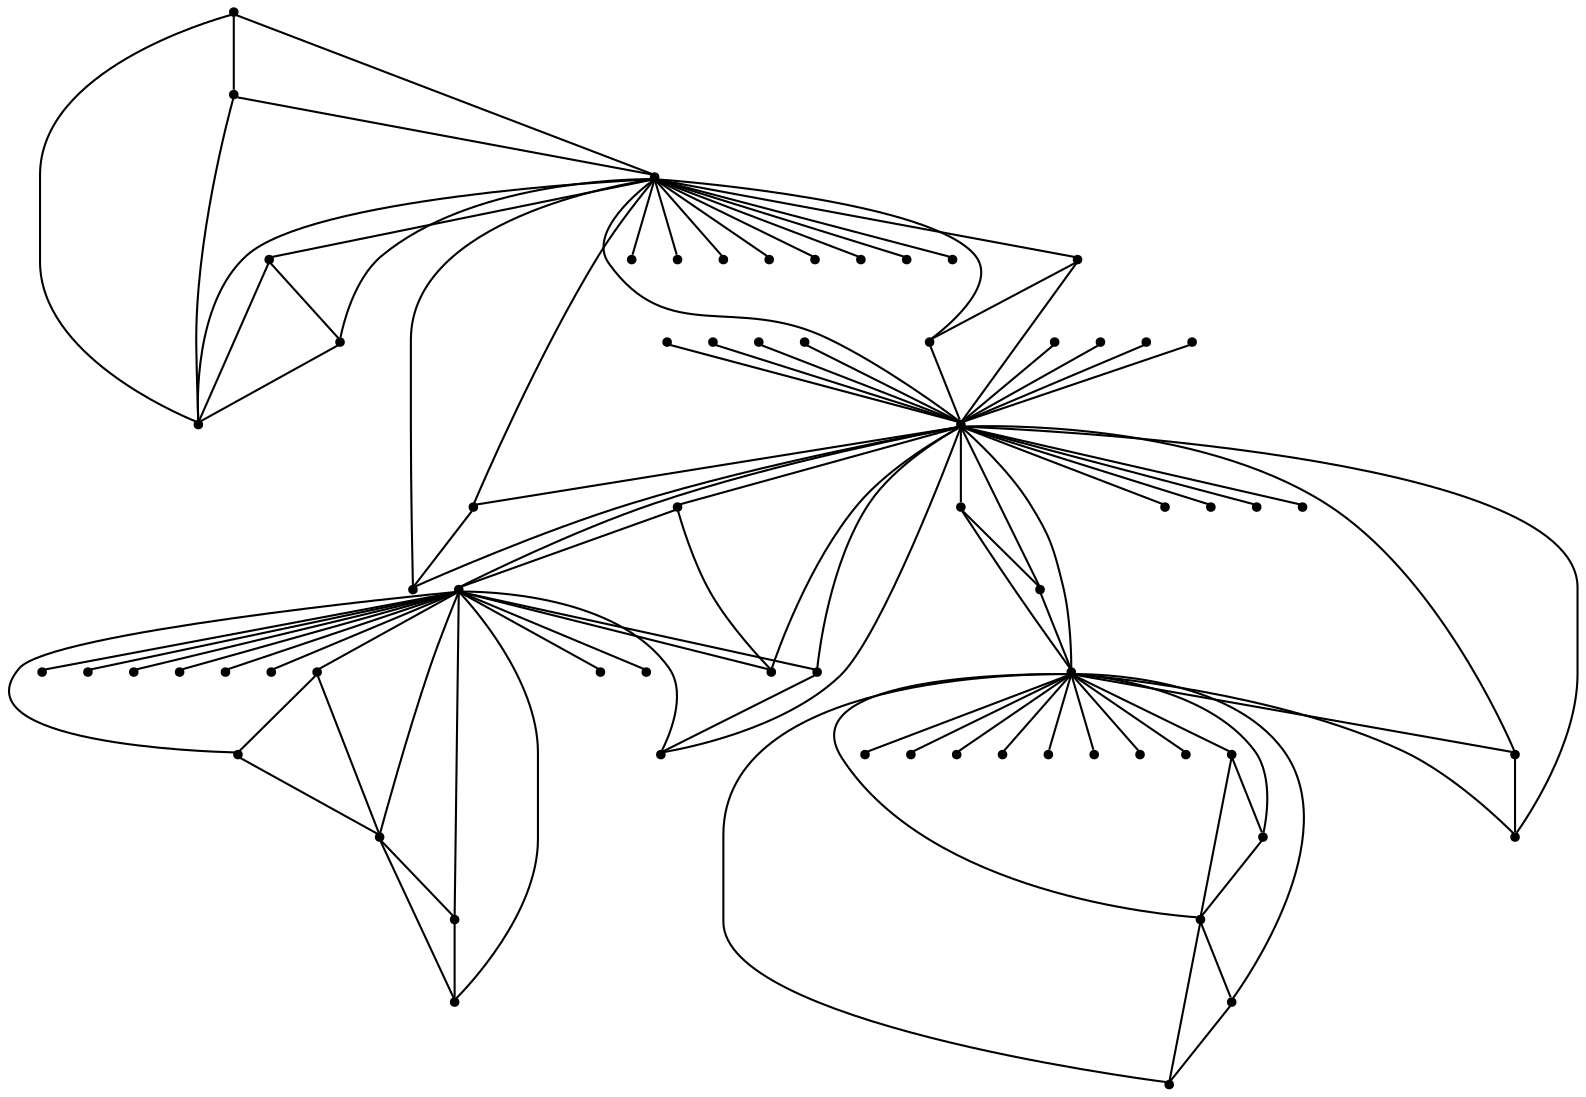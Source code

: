graph {
  node [shape=point,comment="{\"directed\":false,\"doi\":\"10.1007/978-3-030-92931-2_21\",\"figure\":\"1 (3)\"}"]

  v0 [pos="1474.7099941857057,457.32186482498025"]
  v1 [pos="1423.047584227044,457.32186482498025"]
  v2 [pos="1319.7238135186128,508.98376880196554"]
  v3 [pos="1474.7099941857055,508.98376880196554"]
  v4 [pos="1474.7099941857055,560.6454184283973"]
  v5 [pos="1423.047584227044,560.6454184283973"]
  v6 [pos="1319.7238135186128,457.32186482498025"]
  v7 [pos="1277.9796705987994,457.32186482498025"]
  v8 [pos="1319.7238135186128,560.6454184283973"]
  v9 [pos="1216.3989936012897,508.98376880196554"]
  v10 [pos="1277.9796705987994,560.6454184283973"]
  v11 [pos="1358.470620987609,560.6454184283973"]
  v12 [pos="1371.3862234772744,560.6454184283973"]
  v13 [pos="1384.3007767580477,560.6454184283973"]
  v14 [pos="1358.470620987609,457.32186482498025"]
  v15 [pos="1371.3862234772744,457.32186482498025"]
  v16 [pos="1384.3007767580477,457.32186482498025"]
  v17 [pos="1397.2173648681874,560.6454184283973"]
  v18 [pos="1397.2173648681874,457.32186482498025"]
  v19 [pos="1290.896258708939,431.49307481619246"]
  v20 [pos="1277.9796705987994,431.49307481619246"]
  v21 [pos="1265.065117318026,431.49307481619246"]
  v22 [pos="1252.1495148283607,431.49307481619246"]
  v23 [pos="1235.3103162014816,438.4190403885257"]
  v24 [pos="1164.736583642628,419.5121463432148"]
  v25 [pos="1235.3103162014816,579.5523124737082"]
  v26 [pos="1164.7241203127592,598.4635304784289"]
  v27 [pos="1119.9981893102556,572.6347404696412"]
  v28 [pos="1209.4801604310426,624.2963900960729"]
  v29 [pos="1148.824694911037,534.8166284196095"]
  v30 [pos="1209.4759635954747,393.6584299801822"]
  v31 [pos="1119.9939924746875,445.32007960661394"]
  v32 [pos="1277.9796705987994,586.4742084371851"]
  v33 [pos="1290.896258708939,586.4742084371851"]
  v34 [pos="1265.065117318026,586.4742084371851"]
  v35 [pos="1252.1495148283607,586.4742084371851"]
  v36 [pos="1177.1875455641748,337.7324343549018"]
  v37 [pos="1183.6458714134533,348.92996312303967"]
  v38 [pos="1170.7292833033137,326.5662542924849"]
  v39 [pos="1100.621240521471,411.7903178889194"]
  v40 [pos="1094.1628510837745,400.5927891207815"]
  v41 [pos="1087.7055744433878,389.3952603526435"]
  v42 [pos="1081.247248594109,378.2280310941936"]
  v43 [pos="1190.1031480538402,360.12946310796735"]
  v44 [pos="1157.8136808136483,304.18693469670814"]
  v45 [pos="1131.983461454792,259.447975879233"]
  v46 [pos="1170.7323037531544,691.4062749410589"]
  v47 [pos="1177.190629602433,680.2214637005968"]
  v48 [pos="1068.335779351594,662.1145021461045"]
  v49 [pos="1042.5035728546845,706.8545101596129"]
  v50 [pos="1190.1062956805163,657.8513325185659"]
  v51 [pos="1081.2503326323674,639.744625314627"]
  v52 [pos="1183.6479062428198,669.0363981095813"]
  v53 [pos="1087.7077364495894,628.5595597236115"]
  v54 [pos="1094.1659987104504,617.374494132596"]
  v55 [pos="1100.6243245597293,606.1896828921341"]
  v56 [pos="1157.817750472381,713.7761517725363"]
  v57 [pos="1087.2440179135274,732.6789762089909"]
  v58 [pos="1087.247101951786,285.2788642800874"]
  v59 [pos="1148.824694911037,483.16743402184545"]
  v60 [pos="1042.5077696902526,311.1097526809416"]
  v61 [pos="1131.9856234609936,758.5161597860447"]
  v62 [pos="1122.9944755521808,483.1549708447229"]
  v63 [pos="1122.9944755521808,496.06937379757164"]
  v64 [pos="1122.9944755521808,508.98376880196554"]
  v65 [pos="1122.9944755521808,521.8981638063594"]
  v66 [pos="1068.331582516026,355.84858432314"]

  v0 -- v1 [id="-1",pos="1474.7099941857057,457.32186482498025 1423.047584227044,457.32186482498025 1423.047584227044,457.32186482498025 1423.047584227044,457.32186482498025"]
  v60 -- v24 [id="-2",pos="1042.5077696902526,311.1097526809416 1164.736583642628,419.5121463432148 1164.736583642628,419.5121463432148 1164.736583642628,419.5121463432148"]
  v60 -- v66 [id="-3",pos="1042.5077696902526,311.1097526809416 1068.331582516026,355.84858432314 1068.331582516026,355.84858432314 1068.331582516026,355.84858432314"]
  v49 -- v57 [id="-4",pos="1042.5035728546845,706.8545101596129 1087.2440179135274,732.6789762089909 1087.2440179135274,732.6789762089909 1087.2440179135274,732.6789762089909"]
  v57 -- v61 [id="-6",pos="1087.2440179135274,732.6789762089909 1131.9856234609936,758.5161597860447 1131.9856234609936,758.5161597860447 1131.9856234609936,758.5161597860447"]
  v66 -- v58 [id="-7",pos="1068.331582516026,355.84858432314 1087.247101951786,285.2788642800874 1087.247101951786,285.2788642800874 1087.247101951786,285.2788642800874"]
  v66 -- v24 [id="-8",pos="1068.331582516026,355.84858432314 1164.736583642628,419.5121463432148 1164.736583642628,419.5121463432148 1164.736583642628,419.5121463432148"]
  v48 -- v57 [id="-9",pos="1068.335779351594,662.1145021461045 1087.2440179135274,732.6789762089909 1087.2440179135274,732.6789762089909 1087.2440179135274,732.6789762089909"]
  v48 -- v49 [id="-10",pos="1068.335779351594,662.1145021461045 1042.5035728546845,706.8545101596129 1042.5035728546845,706.8545101596129 1042.5035728546845,706.8545101596129"]
  v57 -- v26 [id="-11",pos="1087.2440179135274,732.6789762089909 1164.7241203127592,598.4635304784289 1164.7241203127592,598.4635304784289 1164.7241203127592,598.4635304784289"]
  v58 -- v60 [id="-13",pos="1087.247101951786,285.2788642800874 1042.5077696902526,311.1097526809416 1042.5077696902526,311.1097526809416 1042.5077696902526,311.1097526809416"]
  v58 -- v24 [id="-14",pos="1087.247101951786,285.2788642800874 1164.736583642628,419.5121463432148 1164.736583642628,419.5121463432148 1164.736583642628,419.5121463432148"]
  v31 -- v59 [id="-15",pos="1119.9939924746875,445.32007960661394 1148.824694911037,483.16743402184545 1148.824694911037,483.16743402184545 1148.824694911037,483.16743402184545"]
  v27 -- v26 [id="-17",pos="1119.9981893102556,572.6347404696412 1164.7241203127592,598.4635304784289 1164.7241203127592,598.4635304784289 1164.7241203127592,598.4635304784289"]
  v27 -- v29 [id="-18",pos="1119.9981893102556,572.6347404696412 1148.824694911037,534.8166284196095 1148.824694911037,534.8166284196095 1148.824694911037,534.8166284196095"]
  v65 -- v9 [id="-19",pos="1122.9944755521808,521.8981638063594 1216.3989936012897,508.98376880196554 1216.3989936012897,508.98376880196554 1216.3989936012897,508.98376880196554"]
  v64 -- v9 [id="-20",pos="1122.9944755521808,508.98376880196554 1216.3989936012897,508.98376880196554 1216.3989936012897,508.98376880196554 1216.3989936012897,508.98376880196554"]
  v63 -- v9 [id="-21",pos="1122.9944755521808,496.06937379757164 1216.3989936012897,508.98376880196554 1216.3989936012897,508.98376880196554 1216.3989936012897,508.98376880196554"]
  v62 -- v9 [id="-22",pos="1122.9944755521808,483.1549708447229 1216.3989936012897,508.98376880196554 1216.3989936012897,508.98376880196554 1216.3989936012897,508.98376880196554"]
  v61 -- v26 [id="-23",pos="1131.9856234609936,758.5161597860447 1164.7241203127592,598.4635304784289 1164.7241203127592,598.4635304784289 1164.7241203127592,598.4635304784289"]
  v61 -- v56 [id="-24",pos="1131.9856234609936,758.5161597860447 1157.817750472381,713.7761517725363 1157.817750472381,713.7761517725363 1157.817750472381,713.7761517725363"]
  v45 -- v58 [id="-25",pos="1131.983461454792,259.447975879233 1087.247101951786,285.2788642800874 1087.247101951786,285.2788642800874 1087.247101951786,285.2788642800874"]
  v29 -- v26 [id="-28",pos="1148.824694911037,534.8166284196095 1164.7241203127592,598.4635304784289 1164.7241203127592,598.4635304784289 1164.7241203127592,598.4635304784289"]
  v29 -- v9 [id="-29",pos="1148.824694911037,534.8166284196095 1216.3989936012897,508.98376880196554 1216.3989936012897,508.98376880196554 1216.3989936012897,508.98376880196554"]
  v59 -- v24 [id="-30",pos="1148.824694911037,483.16743402184545 1164.736583642628,419.5121463432148 1164.736583642628,419.5121463432148 1164.736583642628,419.5121463432148"]
  v59 -- v9 [id="-31",pos="1148.824694911037,483.16743402184545 1216.3989936012897,508.98376880196554 1216.3989936012897,508.98376880196554 1216.3989936012897,508.98376880196554"]
  v44 -- v58 [id="-32",pos="1157.8136808136483,304.18693469670814 1087.247101951786,285.2788642800874 1087.247101951786,285.2788642800874 1087.247101951786,285.2788642800874"]
  v44 -- v45 [id="-33",pos="1157.8136808136483,304.18693469670814 1131.983461454792,259.447975879233 1131.983461454792,259.447975879233 1131.983461454792,259.447975879233"]
  v56 -- v26 [id="-34",pos="1157.817750472381,713.7761517725363 1164.7241203127592,598.4635304784289 1164.7241203127592,598.4635304784289 1164.7241203127592,598.4635304784289"]
  v56 -- v57 [id="-35",pos="1157.817750472381,713.7761517725363 1087.2440179135274,732.6789762089909 1087.2440179135274,732.6789762089909 1087.2440179135274,732.6789762089909"]
  v26 -- v55 [id="-36",pos="1164.7241203127592,598.4635304784289 1100.6243245597293,606.1896828921341 1100.6243245597293,606.1896828921341 1100.6243245597293,606.1896828921341"]
  v26 -- v54 [id="-37",pos="1164.7241203127592,598.4635304784289 1094.1659987104504,617.374494132596 1094.1659987104504,617.374494132596 1094.1659987104504,617.374494132596"]
  v26 -- v53 [id="-38",pos="1164.7241203127592,598.4635304784289 1087.7077364495894,628.5595597236115 1087.7077364495894,628.5595597236115 1087.7077364495894,628.5595597236115"]
  v26 -- v52 [id="-39",pos="1164.7241203127592,598.4635304784289 1183.6479062428198,669.0363981095813 1183.6479062428198,669.0363981095813 1183.6479062428198,669.0363981095813"]
  v26 -- v51 [id="-40",pos="1164.7241203127592,598.4635304784289 1081.2503326323674,639.744625314627 1081.2503326323674,639.744625314627 1081.2503326323674,639.744625314627"]
  v26 -- v50 [id="-41",pos="1164.7241203127592,598.4635304784289 1190.1062956805163,657.8513325185659 1190.1062956805163,657.8513325185659 1190.1062956805163,657.8513325185659"]
  v26 -- v48 [id="-42",pos="1164.7241203127592,598.4635304784289 1068.335779351594,662.1145021461045 1068.335779351594,662.1145021461045 1068.335779351594,662.1145021461045"]
  v26 -- v49 [id="-43",pos="1164.7241203127592,598.4635304784289 1042.5035728546845,706.8545101596129 1042.5035728546845,706.8545101596129 1042.5035728546845,706.8545101596129"]
  v26 -- v47 [id="-45",pos="1164.7241203127592,598.4635304784289 1177.190629602433,680.2214637005968 1177.190629602433,680.2214637005968 1177.190629602433,680.2214637005968"]
  v26 -- v46 [id="-46",pos="1164.7241203127592,598.4635304784289 1170.7323037531544,691.4062749410589 1170.7323037531544,691.4062749410589 1170.7323037531544,691.4062749410589"]
  v24 -- v45 [id="-47",pos="1164.736583642628,419.5121463432148 1131.983461454792,259.447975879233 1131.983461454792,259.447975879233 1131.983461454792,259.447975879233"]
  v24 -- v44 [id="-48",pos="1164.736583642628,419.5121463432148 1157.8136808136483,304.18693469670814 1157.8136808136483,304.18693469670814 1157.8136808136483,304.18693469670814"]
  v24 -- v43 [id="-50",pos="1164.736583642628,419.5121463432148 1190.1031480538402,360.12946310796735 1190.1031480538402,360.12946310796735 1190.1031480538402,360.12946310796735"]
  v24 -- v42 [id="-51",pos="1164.736583642628,419.5121463432148 1081.247248594109,378.2280310941936 1081.247248594109,378.2280310941936 1081.247248594109,378.2280310941936"]
  v24 -- v41 [id="-52",pos="1164.736583642628,419.5121463432148 1087.7055744433878,389.3952603526435 1087.7055744433878,389.3952603526435 1087.7055744433878,389.3952603526435"]
  v24 -- v40 [id="-53",pos="1164.736583642628,419.5121463432148 1094.1628510837745,400.5927891207815 1094.1628510837745,400.5927891207815 1094.1628510837745,400.5927891207815"]
  v24 -- v39 [id="-54",pos="1164.736583642628,419.5121463432148 1100.621240521471,411.7903178889194 1100.621240521471,411.7903178889194 1100.621240521471,411.7903178889194"]
  v24 -- v38 [id="-55",pos="1164.736583642628,419.5121463432148 1170.7292833033137,326.5662542924849 1170.7292833033137,326.5662542924849 1170.7292833033137,326.5662542924849"]
  v24 -- v37 [id="-56",pos="1164.736583642628,419.5121463432148 1183.6458714134533,348.92996312303967 1183.6458714134533,348.92996312303967 1183.6458714134533,348.92996312303967"]
  v24 -- v36 [id="-57",pos="1164.736583642628,419.5121463432148 1177.1875455641748,337.7324343549018 1177.1875455641748,337.7324343549018 1177.1875455641748,337.7324343549018"]
  v24 -- v30 [id="-58",pos="1164.736583642628,419.5121463432148 1209.4759635954747,393.6584299801822 1209.4759635954747,393.6584299801822 1209.4759635954747,393.6584299801822"]
  v24 -- v31 [id="-59",pos="1164.736583642628,419.5121463432148 1119.9939924746875,445.32007960661394 1119.9939924746875,445.32007960661394 1119.9939924746875,445.32007960661394"]
  v24 -- v9 [id="-60",pos="1164.736583642628,419.5121463432148 1216.3989936012897,508.98376880196554 1216.3989936012897,508.98376880196554 1216.3989936012897,508.98376880196554"]
  v26 -- v28 [id="-61",pos="1164.7241203127592,598.4635304784289 1209.4801604310426,624.2963900960729 1209.4801604310426,624.2963900960729 1209.4801604310426,624.2963900960729"]
  v26 -- v9 [id="-63",pos="1164.7241203127592,598.4635304784289 1216.3989936012897,508.98376880196554 1216.3989936012897,508.98376880196554 1216.3989936012897,508.98376880196554"]
  v30 -- v23 [id="-65",pos="1209.4759635954747,393.6584299801822 1235.3103162014816,438.4190403885257 1235.3103162014816,438.4190403885257 1235.3103162014816,438.4190403885257"]
  v28 -- v25 [id="-66",pos="1209.4801604310426,624.2963900960729 1235.3103162014816,579.5523124737082 1235.3103162014816,579.5523124737082 1235.3103162014816,579.5523124737082"]
  v9 -- v35 [id="-68",pos="1216.3989936012897,508.98376880196554 1252.1495148283607,586.4742084371851 1252.1495148283607,586.4742084371851 1252.1495148283607,586.4742084371851"]
  v9 -- v34 [id="-69",pos="1216.3989936012897,508.98376880196554 1265.065117318026,586.4742084371851 1265.065117318026,586.4742084371851 1265.065117318026,586.4742084371851"]
  v9 -- v10 [id="-70",pos="1216.3989936012897,508.98376880196554 1277.9796705987994,560.6454184283973 1277.9796705987994,560.6454184283973 1277.9796705987994,560.6454184283973"]
  v9 -- v8 [id="-71",pos="1216.3989936012897,508.98376880196554 1319.7238135186128,560.6454184283973 1319.7238135186128,560.6454184283973 1319.7238135186128,560.6454184283973"]
  v9 -- v6 [id="-72",pos="1216.3989936012897,508.98376880196554 1319.7238135186128,457.32186482498025 1319.7238135186128,457.32186482498025 1319.7238135186128,457.32186482498025"]
  v9 -- v33 [id="-73",pos="1216.3989936012897,508.98376880196554 1290.896258708939,586.4742084371851 1290.896258708939,586.4742084371851 1290.896258708939,586.4742084371851"]
  v9 -- v32 [id="-74",pos="1216.3989936012897,508.98376880196554 1277.9796705987994,586.4742084371851 1277.9796705987994,586.4742084371851 1277.9796705987994,586.4742084371851"]
  v9 -- v31 [id="-75",pos="1216.3989936012897,508.98376880196554 1119.9939924746875,445.32007960661394 1119.9939924746875,445.32007960661394 1119.9939924746875,445.32007960661394"]
  v9 -- v23 [id="-76",pos="1216.3989936012897,508.98376880196554 1235.3103162014816,438.4190403885257 1235.3103162014816,438.4190403885257 1235.3103162014816,438.4190403885257"]
  v9 -- v30 [id="-77",pos="1216.3989936012897,508.98376880196554 1209.4759635954747,393.6584299801822 1209.4759635954747,393.6584299801822 1209.4759635954747,393.6584299801822"]
  v9 -- v28 [id="-79",pos="1216.3989936012897,508.98376880196554 1209.4801604310426,624.2963900960729 1209.4801604310426,624.2963900960729 1209.4801604310426,624.2963900960729"]
  v9 -- v27 [id="-80",pos="1216.3989936012897,508.98376880196554 1119.9981893102556,572.6347404696412 1119.9981893102556,572.6347404696412 1119.9981893102556,572.6347404696412"]
  v25 -- v9 [id="-81",pos="1235.3103162014816,579.5523124737082 1216.3989936012897,508.98376880196554 1216.3989936012897,508.98376880196554 1216.3989936012897,508.98376880196554"]
  v25 -- v26 [id="-82",pos="1235.3103162014816,579.5523124737082 1164.7241203127592,598.4635304784289 1164.7241203127592,598.4635304784289 1164.7241203127592,598.4635304784289"]
  v23 -- v24 [id="-84",pos="1235.3103162014816,438.4190403885257 1164.736583642628,419.5121463432148 1164.736583642628,419.5121463432148 1164.736583642628,419.5121463432148"]
  v0 -- v2 [id="-85",pos="1474.7099941857057,457.32186482498025 1319.7238135186128,508.98376880196554 1319.7238135186128,508.98376880196554 1319.7238135186128,508.98376880196554"]
  v3 -- v0 [id="-86",pos="1474.7099941857055,508.98376880196554 1474.7099941857057,457.32186482498025 1474.7099941857057,457.32186482498025 1474.7099941857057,457.32186482498025"]
  v22 -- v9 [id="-87",pos="1252.1495148283607,431.49307481619246 1216.3989936012897,508.98376880196554 1216.3989936012897,508.98376880196554 1216.3989936012897,508.98376880196554"]
  v21 -- v9 [id="-88",pos="1265.065117318026,431.49307481619246 1216.3989936012897,508.98376880196554 1216.3989936012897,508.98376880196554 1216.3989936012897,508.98376880196554"]
  v3 -- v2 [id="-89",pos="1474.7099941857055,508.98376880196554 1319.7238135186128,508.98376880196554 1319.7238135186128,508.98376880196554 1319.7238135186128,508.98376880196554"]
  v4 -- v3 [id="-91",pos="1474.7099941857055,560.6454184283973 1474.7099941857055,508.98376880196554 1474.7099941857055,508.98376880196554 1474.7099941857055,508.98376880196554"]
  v10 -- v2 [id="-92",pos="1277.9796705987994,560.6454184283973 1319.7238135186128,508.98376880196554 1319.7238135186128,508.98376880196554 1319.7238135186128,508.98376880196554"]
  v7 -- v2 [id="-94",pos="1277.9796705987994,457.32186482498025 1319.7238135186128,508.98376880196554 1319.7238135186128,508.98376880196554 1319.7238135186128,508.98376880196554"]
  v7 -- v9 [id="-95",pos="1277.9796705987994,457.32186482498025 1216.3989936012897,508.98376880196554 1216.3989936012897,508.98376880196554 1216.3989936012897,508.98376880196554"]
  v20 -- v9 [id="-96",pos="1277.9796705987994,431.49307481619246 1216.3989936012897,508.98376880196554 1216.3989936012897,508.98376880196554 1216.3989936012897,508.98376880196554"]
  v19 -- v9 [id="-98",pos="1290.896258708939,431.49307481619246 1216.3989936012897,508.98376880196554 1216.3989936012897,508.98376880196554 1216.3989936012897,508.98376880196554"]
  v1 -- v3 [id="-99",pos="1423.047584227044,457.32186482498025 1474.7099941857055,508.98376880196554 1474.7099941857055,508.98376880196554 1474.7099941857055,508.98376880196554"]
  v1 -- v2 [id="-100",pos="1423.047584227044,457.32186482498025 1319.7238135186128,508.98376880196554 1319.7238135186128,508.98376880196554 1319.7238135186128,508.98376880196554"]
  v5 -- v4 [id="-101",pos="1423.047584227044,560.6454184283973 1474.7099941857055,560.6454184283973 1474.7099941857055,560.6454184283973 1474.7099941857055,560.6454184283973"]
  v5 -- v3 [id="-102",pos="1423.047584227044,560.6454184283973 1474.7099941857055,508.98376880196554 1474.7099941857055,508.98376880196554 1474.7099941857055,508.98376880196554"]
  v2 -- v5 [id="-103",pos="1319.7238135186128,508.98376880196554 1423.047584227044,560.6454184283973 1423.047584227044,560.6454184283973 1423.047584227044,560.6454184283973"]
  v2 -- v4 [id="-104",pos="1319.7238135186128,508.98376880196554 1474.7099941857055,560.6454184283973 1474.7099941857055,560.6454184283973 1474.7099941857055,560.6454184283973"]
  v2 -- v18 [id="-106",pos="1319.7238135186128,508.98376880196554 1397.2173648681874,457.32186482498025 1397.2173648681874,457.32186482498025 1397.2173648681874,457.32186482498025"]
  v2 -- v17 [id="-107",pos="1319.7238135186128,508.98376880196554 1397.2173648681874,560.6454184283973 1397.2173648681874,560.6454184283973 1397.2173648681874,560.6454184283973"]
  v2 -- v16 [id="-108",pos="1319.7238135186128,508.98376880196554 1384.3007767580477,457.32186482498025 1384.3007767580477,457.32186482498025 1384.3007767580477,457.32186482498025"]
  v2 -- v15 [id="-109",pos="1319.7238135186128,508.98376880196554 1371.3862234772744,457.32186482498025 1371.3862234772744,457.32186482498025 1371.3862234772744,457.32186482498025"]
  v2 -- v14 [id="-110",pos="1319.7238135186128,508.98376880196554 1358.470620987609,457.32186482498025 1358.470620987609,457.32186482498025 1358.470620987609,457.32186482498025"]
  v2 -- v13 [id="-111",pos="1319.7238135186128,508.98376880196554 1384.3007767580477,560.6454184283973 1384.3007767580477,560.6454184283973 1384.3007767580477,560.6454184283973"]
  v2 -- v12 [id="-112",pos="1319.7238135186128,508.98376880196554 1371.3862234772744,560.6454184283973 1371.3862234772744,560.6454184283973 1371.3862234772744,560.6454184283973"]
  v2 -- v11 [id="-113",pos="1319.7238135186128,508.98376880196554 1358.470620987609,560.6454184283973 1358.470620987609,560.6454184283973 1358.470620987609,560.6454184283973"]
  v8 -- v10 [id="-114",pos="1319.7238135186128,560.6454184283973 1277.9796705987994,560.6454184283973 1277.9796705987994,560.6454184283973 1277.9796705987994,560.6454184283973"]
  v8 -- v2 [id="-115",pos="1319.7238135186128,560.6454184283973 1319.7238135186128,508.98376880196554 1319.7238135186128,508.98376880196554 1319.7238135186128,508.98376880196554"]
  v2 -- v9 [id="-116",pos="1319.7238135186128,508.98376880196554 1216.3989936012897,508.98376880196554 1216.3989936012897,508.98376880196554 1216.3989936012897,508.98376880196554"]
  v2 -- v6 [id="-118",pos="1319.7238135186128,508.98376880196554 1319.7238135186128,457.32186482498025 1319.7238135186128,457.32186482498025 1319.7238135186128,457.32186482498025"]
  v6 -- v7 [id="-119",pos="1319.7238135186128,457.32186482498025 1277.9796705987994,457.32186482498025 1277.9796705987994,457.32186482498025 1277.9796705987994,457.32186482498025"]
}